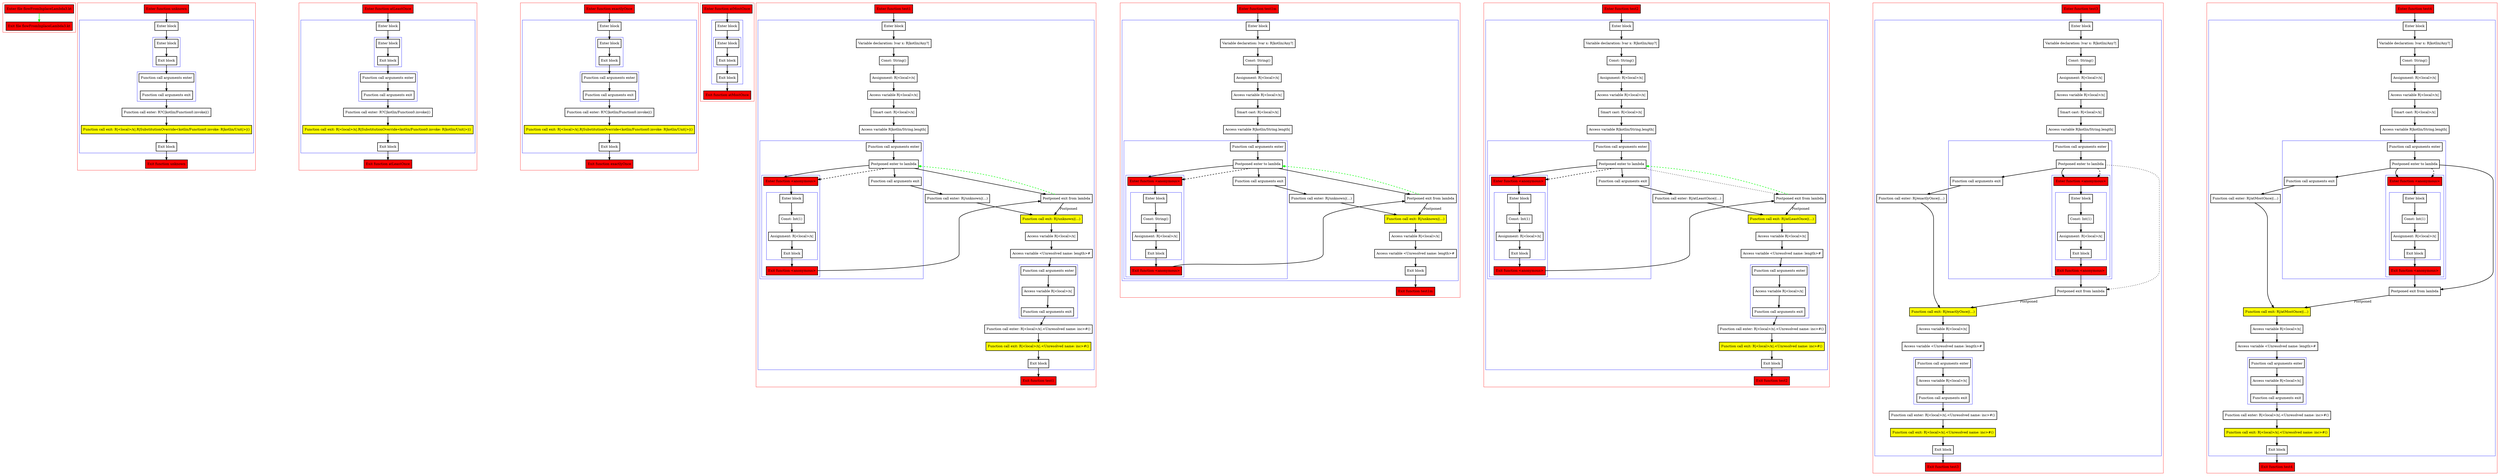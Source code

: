 digraph flowFromInplaceLambda3_kt {
    graph [nodesep=3]
    node [shape=box penwidth=2]
    edge [penwidth=2]

    subgraph cluster_0 {
        color=red
        0 [label="Enter file flowFromInplaceLambda3.kt" style="filled" fillcolor=red];
        1 [label="Exit file flowFromInplaceLambda3.kt" style="filled" fillcolor=red];
    }
    0 -> {1} [color=green];

    subgraph cluster_1 {
        color=red
        2 [label="Enter function unknown" style="filled" fillcolor=red];
        subgraph cluster_2 {
            color=blue
            3 [label="Enter block"];
            subgraph cluster_3 {
                color=blue
                4 [label="Enter block"];
                5 [label="Exit block"];
            }
            subgraph cluster_4 {
                color=blue
                6 [label="Function call arguments enter"];
                7 [label="Function call arguments exit"];
            }
            8 [label="Function call enter: R?C|kotlin/Function0.invoke|()"];
            9 [label="Function call exit: R|<local>/x|.R|SubstitutionOverride<kotlin/Function0.invoke: R|kotlin/Unit|>|()" style="filled" fillcolor=yellow];
            10 [label="Exit block"];
        }
        11 [label="Exit function unknown" style="filled" fillcolor=red];
    }
    2 -> {3};
    3 -> {4};
    4 -> {5};
    5 -> {6};
    6 -> {7};
    7 -> {8};
    8 -> {9};
    9 -> {10};
    10 -> {11};

    subgraph cluster_5 {
        color=red
        12 [label="Enter function atLeastOnce" style="filled" fillcolor=red];
        subgraph cluster_6 {
            color=blue
            13 [label="Enter block"];
            subgraph cluster_7 {
                color=blue
                14 [label="Enter block"];
                15 [label="Exit block"];
            }
            subgraph cluster_8 {
                color=blue
                16 [label="Function call arguments enter"];
                17 [label="Function call arguments exit"];
            }
            18 [label="Function call enter: R?C|kotlin/Function0.invoke|()"];
            19 [label="Function call exit: R|<local>/x|.R|SubstitutionOverride<kotlin/Function0.invoke: R|kotlin/Unit|>|()" style="filled" fillcolor=yellow];
            20 [label="Exit block"];
        }
        21 [label="Exit function atLeastOnce" style="filled" fillcolor=red];
    }
    12 -> {13};
    13 -> {14};
    14 -> {15};
    15 -> {16};
    16 -> {17};
    17 -> {18};
    18 -> {19};
    19 -> {20};
    20 -> {21};

    subgraph cluster_9 {
        color=red
        22 [label="Enter function exactlyOnce" style="filled" fillcolor=red];
        subgraph cluster_10 {
            color=blue
            23 [label="Enter block"];
            subgraph cluster_11 {
                color=blue
                24 [label="Enter block"];
                25 [label="Exit block"];
            }
            subgraph cluster_12 {
                color=blue
                26 [label="Function call arguments enter"];
                27 [label="Function call arguments exit"];
            }
            28 [label="Function call enter: R?C|kotlin/Function0.invoke|()"];
            29 [label="Function call exit: R|<local>/x|.R|SubstitutionOverride<kotlin/Function0.invoke: R|kotlin/Unit|>|()" style="filled" fillcolor=yellow];
            30 [label="Exit block"];
        }
        31 [label="Exit function exactlyOnce" style="filled" fillcolor=red];
    }
    22 -> {23};
    23 -> {24};
    24 -> {25};
    25 -> {26};
    26 -> {27};
    27 -> {28};
    28 -> {29};
    29 -> {30};
    30 -> {31};

    subgraph cluster_13 {
        color=red
        32 [label="Enter function atMostOnce" style="filled" fillcolor=red];
        subgraph cluster_14 {
            color=blue
            33 [label="Enter block"];
            subgraph cluster_15 {
                color=blue
                34 [label="Enter block"];
                35 [label="Exit block"];
            }
            36 [label="Exit block"];
        }
        37 [label="Exit function atMostOnce" style="filled" fillcolor=red];
    }
    32 -> {33};
    33 -> {34};
    34 -> {35};
    35 -> {36};
    36 -> {37};

    subgraph cluster_16 {
        color=red
        38 [label="Enter function test1" style="filled" fillcolor=red];
        subgraph cluster_17 {
            color=blue
            39 [label="Enter block"];
            40 [label="Variable declaration: lvar x: R|kotlin/Any?|"];
            41 [label="Const: String()"];
            42 [label="Assignment: R|<local>/x|"];
            43 [label="Access variable R|<local>/x|"];
            44 [label="Smart cast: R|<local>/x|"];
            45 [label="Access variable R|kotlin/String.length|"];
            subgraph cluster_18 {
                color=blue
                46 [label="Function call arguments enter"];
                47 [label="Postponed enter to lambda"];
                subgraph cluster_19 {
                    color=blue
                    48 [label="Enter function <anonymous>" style="filled" fillcolor=red];
                    subgraph cluster_20 {
                        color=blue
                        49 [label="Enter block"];
                        50 [label="Const: Int(1)"];
                        51 [label="Assignment: R|<local>/x|"];
                        52 [label="Exit block"];
                    }
                    53 [label="Exit function <anonymous>" style="filled" fillcolor=red];
                }
                54 [label="Function call arguments exit"];
            }
            55 [label="Function call enter: R|/unknown|(...)"];
            56 [label="Postponed exit from lambda"];
            57 [label="Function call exit: R|/unknown|(...)" style="filled" fillcolor=yellow];
            58 [label="Access variable R|<local>/x|"];
            59 [label="Access variable <Unresolved name: length>#"];
            subgraph cluster_21 {
                color=blue
                60 [label="Function call arguments enter"];
                61 [label="Access variable R|<local>/x|"];
                62 [label="Function call arguments exit"];
            }
            63 [label="Function call enter: R|<local>/x|.<Unresolved name: inc>#()"];
            64 [label="Function call exit: R|<local>/x|.<Unresolved name: inc>#()" style="filled" fillcolor=yellow];
            65 [label="Exit block"];
        }
        66 [label="Exit function test1" style="filled" fillcolor=red];
    }
    38 -> {39};
    39 -> {40};
    40 -> {41};
    41 -> {42};
    42 -> {43};
    43 -> {44};
    44 -> {45};
    45 -> {46};
    46 -> {47};
    47 -> {48 54 56};
    47 -> {48} [style=dashed];
    48 -> {49};
    49 -> {50};
    50 -> {51};
    51 -> {52};
    52 -> {53};
    53 -> {56};
    54 -> {55};
    55 -> {57};
    56 -> {47} [color=green style=dashed];
    56 -> {57} [label="Postponed"];
    57 -> {58};
    58 -> {59};
    59 -> {60};
    60 -> {61};
    61 -> {62};
    62 -> {63};
    63 -> {64};
    64 -> {65};
    65 -> {66};

    subgraph cluster_22 {
        color=red
        67 [label="Enter function test1m" style="filled" fillcolor=red];
        subgraph cluster_23 {
            color=blue
            68 [label="Enter block"];
            69 [label="Variable declaration: lvar x: R|kotlin/Any?|"];
            70 [label="Const: String()"];
            71 [label="Assignment: R|<local>/x|"];
            72 [label="Access variable R|<local>/x|"];
            73 [label="Smart cast: R|<local>/x|"];
            74 [label="Access variable R|kotlin/String.length|"];
            subgraph cluster_24 {
                color=blue
                75 [label="Function call arguments enter"];
                76 [label="Postponed enter to lambda"];
                subgraph cluster_25 {
                    color=blue
                    77 [label="Enter function <anonymous>" style="filled" fillcolor=red];
                    subgraph cluster_26 {
                        color=blue
                        78 [label="Enter block"];
                        79 [label="Const: String()"];
                        80 [label="Assignment: R|<local>/x|"];
                        81 [label="Exit block"];
                    }
                    82 [label="Exit function <anonymous>" style="filled" fillcolor=red];
                }
                83 [label="Function call arguments exit"];
            }
            84 [label="Function call enter: R|/unknown|(...)"];
            85 [label="Postponed exit from lambda"];
            86 [label="Function call exit: R|/unknown|(...)" style="filled" fillcolor=yellow];
            87 [label="Access variable R|<local>/x|"];
            88 [label="Access variable <Unresolved name: length>#"];
            89 [label="Exit block"];
        }
        90 [label="Exit function test1m" style="filled" fillcolor=red];
    }
    67 -> {68};
    68 -> {69};
    69 -> {70};
    70 -> {71};
    71 -> {72};
    72 -> {73};
    73 -> {74};
    74 -> {75};
    75 -> {76};
    76 -> {77 83 85};
    76 -> {77} [style=dashed];
    77 -> {78};
    78 -> {79};
    79 -> {80};
    80 -> {81};
    81 -> {82};
    82 -> {85};
    83 -> {84};
    84 -> {86};
    85 -> {76} [color=green style=dashed];
    85 -> {86} [label="Postponed"];
    86 -> {87};
    87 -> {88};
    88 -> {89};
    89 -> {90};

    subgraph cluster_27 {
        color=red
        91 [label="Enter function test2" style="filled" fillcolor=red];
        subgraph cluster_28 {
            color=blue
            92 [label="Enter block"];
            93 [label="Variable declaration: lvar x: R|kotlin/Any?|"];
            94 [label="Const: String()"];
            95 [label="Assignment: R|<local>/x|"];
            96 [label="Access variable R|<local>/x|"];
            97 [label="Smart cast: R|<local>/x|"];
            98 [label="Access variable R|kotlin/String.length|"];
            subgraph cluster_29 {
                color=blue
                99 [label="Function call arguments enter"];
                100 [label="Postponed enter to lambda"];
                subgraph cluster_30 {
                    color=blue
                    101 [label="Enter function <anonymous>" style="filled" fillcolor=red];
                    subgraph cluster_31 {
                        color=blue
                        102 [label="Enter block"];
                        103 [label="Const: Int(1)"];
                        104 [label="Assignment: R|<local>/x|"];
                        105 [label="Exit block"];
                    }
                    106 [label="Exit function <anonymous>" style="filled" fillcolor=red];
                }
                107 [label="Function call arguments exit"];
            }
            108 [label="Function call enter: R|/atLeastOnce|(...)"];
            109 [label="Postponed exit from lambda"];
            110 [label="Function call exit: R|/atLeastOnce|(...)" style="filled" fillcolor=yellow];
            111 [label="Access variable R|<local>/x|"];
            112 [label="Access variable <Unresolved name: length>#"];
            subgraph cluster_32 {
                color=blue
                113 [label="Function call arguments enter"];
                114 [label="Access variable R|<local>/x|"];
                115 [label="Function call arguments exit"];
            }
            116 [label="Function call enter: R|<local>/x|.<Unresolved name: inc>#()"];
            117 [label="Function call exit: R|<local>/x|.<Unresolved name: inc>#()" style="filled" fillcolor=yellow];
            118 [label="Exit block"];
        }
        119 [label="Exit function test2" style="filled" fillcolor=red];
    }
    91 -> {92};
    92 -> {93};
    93 -> {94};
    94 -> {95};
    95 -> {96};
    96 -> {97};
    97 -> {98};
    98 -> {99};
    99 -> {100};
    100 -> {101 107};
    100 -> {109} [style=dotted];
    100 -> {101} [style=dashed];
    101 -> {102};
    102 -> {103};
    103 -> {104};
    104 -> {105};
    105 -> {106};
    106 -> {109};
    107 -> {108};
    108 -> {110};
    109 -> {100} [color=green style=dashed];
    109 -> {110} [label="Postponed"];
    110 -> {111};
    111 -> {112};
    112 -> {113};
    113 -> {114};
    114 -> {115};
    115 -> {116};
    116 -> {117};
    117 -> {118};
    118 -> {119};

    subgraph cluster_33 {
        color=red
        120 [label="Enter function test3" style="filled" fillcolor=red];
        subgraph cluster_34 {
            color=blue
            121 [label="Enter block"];
            122 [label="Variable declaration: lvar x: R|kotlin/Any?|"];
            123 [label="Const: String()"];
            124 [label="Assignment: R|<local>/x|"];
            125 [label="Access variable R|<local>/x|"];
            126 [label="Smart cast: R|<local>/x|"];
            127 [label="Access variable R|kotlin/String.length|"];
            subgraph cluster_35 {
                color=blue
                128 [label="Function call arguments enter"];
                129 [label="Postponed enter to lambda"];
                subgraph cluster_36 {
                    color=blue
                    130 [label="Enter function <anonymous>" style="filled" fillcolor=red];
                    subgraph cluster_37 {
                        color=blue
                        131 [label="Enter block"];
                        132 [label="Const: Int(1)"];
                        133 [label="Assignment: R|<local>/x|"];
                        134 [label="Exit block"];
                    }
                    135 [label="Exit function <anonymous>" style="filled" fillcolor=red];
                }
                136 [label="Function call arguments exit"];
            }
            137 [label="Function call enter: R|/exactlyOnce|(...)"];
            138 [label="Postponed exit from lambda"];
            139 [label="Function call exit: R|/exactlyOnce|(...)" style="filled" fillcolor=yellow];
            140 [label="Access variable R|<local>/x|"];
            141 [label="Access variable <Unresolved name: length>#"];
            subgraph cluster_38 {
                color=blue
                142 [label="Function call arguments enter"];
                143 [label="Access variable R|<local>/x|"];
                144 [label="Function call arguments exit"];
            }
            145 [label="Function call enter: R|<local>/x|.<Unresolved name: inc>#()"];
            146 [label="Function call exit: R|<local>/x|.<Unresolved name: inc>#()" style="filled" fillcolor=yellow];
            147 [label="Exit block"];
        }
        148 [label="Exit function test3" style="filled" fillcolor=red];
    }
    120 -> {121};
    121 -> {122};
    122 -> {123};
    123 -> {124};
    124 -> {125};
    125 -> {126};
    126 -> {127};
    127 -> {128};
    128 -> {129};
    129 -> {130 136};
    129 -> {138} [style=dotted];
    129 -> {130} [style=dashed];
    130 -> {131};
    131 -> {132};
    132 -> {133};
    133 -> {134};
    134 -> {135};
    135 -> {138};
    136 -> {137};
    137 -> {139};
    138 -> {139} [label="Postponed"];
    139 -> {140};
    140 -> {141};
    141 -> {142};
    142 -> {143};
    143 -> {144};
    144 -> {145};
    145 -> {146};
    146 -> {147};
    147 -> {148};

    subgraph cluster_39 {
        color=red
        149 [label="Enter function test4" style="filled" fillcolor=red];
        subgraph cluster_40 {
            color=blue
            150 [label="Enter block"];
            151 [label="Variable declaration: lvar x: R|kotlin/Any?|"];
            152 [label="Const: String()"];
            153 [label="Assignment: R|<local>/x|"];
            154 [label="Access variable R|<local>/x|"];
            155 [label="Smart cast: R|<local>/x|"];
            156 [label="Access variable R|kotlin/String.length|"];
            subgraph cluster_41 {
                color=blue
                157 [label="Function call arguments enter"];
                158 [label="Postponed enter to lambda"];
                subgraph cluster_42 {
                    color=blue
                    159 [label="Enter function <anonymous>" style="filled" fillcolor=red];
                    subgraph cluster_43 {
                        color=blue
                        160 [label="Enter block"];
                        161 [label="Const: Int(1)"];
                        162 [label="Assignment: R|<local>/x|"];
                        163 [label="Exit block"];
                    }
                    164 [label="Exit function <anonymous>" style="filled" fillcolor=red];
                }
                165 [label="Function call arguments exit"];
            }
            166 [label="Function call enter: R|/atMostOnce|(...)"];
            167 [label="Postponed exit from lambda"];
            168 [label="Function call exit: R|/atMostOnce|(...)" style="filled" fillcolor=yellow];
            169 [label="Access variable R|<local>/x|"];
            170 [label="Access variable <Unresolved name: length>#"];
            subgraph cluster_44 {
                color=blue
                171 [label="Function call arguments enter"];
                172 [label="Access variable R|<local>/x|"];
                173 [label="Function call arguments exit"];
            }
            174 [label="Function call enter: R|<local>/x|.<Unresolved name: inc>#()"];
            175 [label="Function call exit: R|<local>/x|.<Unresolved name: inc>#()" style="filled" fillcolor=yellow];
            176 [label="Exit block"];
        }
        177 [label="Exit function test4" style="filled" fillcolor=red];
    }
    149 -> {150};
    150 -> {151};
    151 -> {152};
    152 -> {153};
    153 -> {154};
    154 -> {155};
    155 -> {156};
    156 -> {157};
    157 -> {158};
    158 -> {159 165 167};
    158 -> {159} [style=dashed];
    159 -> {160};
    160 -> {161};
    161 -> {162};
    162 -> {163};
    163 -> {164};
    164 -> {167};
    165 -> {166};
    166 -> {168};
    167 -> {168} [label="Postponed"];
    168 -> {169};
    169 -> {170};
    170 -> {171};
    171 -> {172};
    172 -> {173};
    173 -> {174};
    174 -> {175};
    175 -> {176};
    176 -> {177};

}
